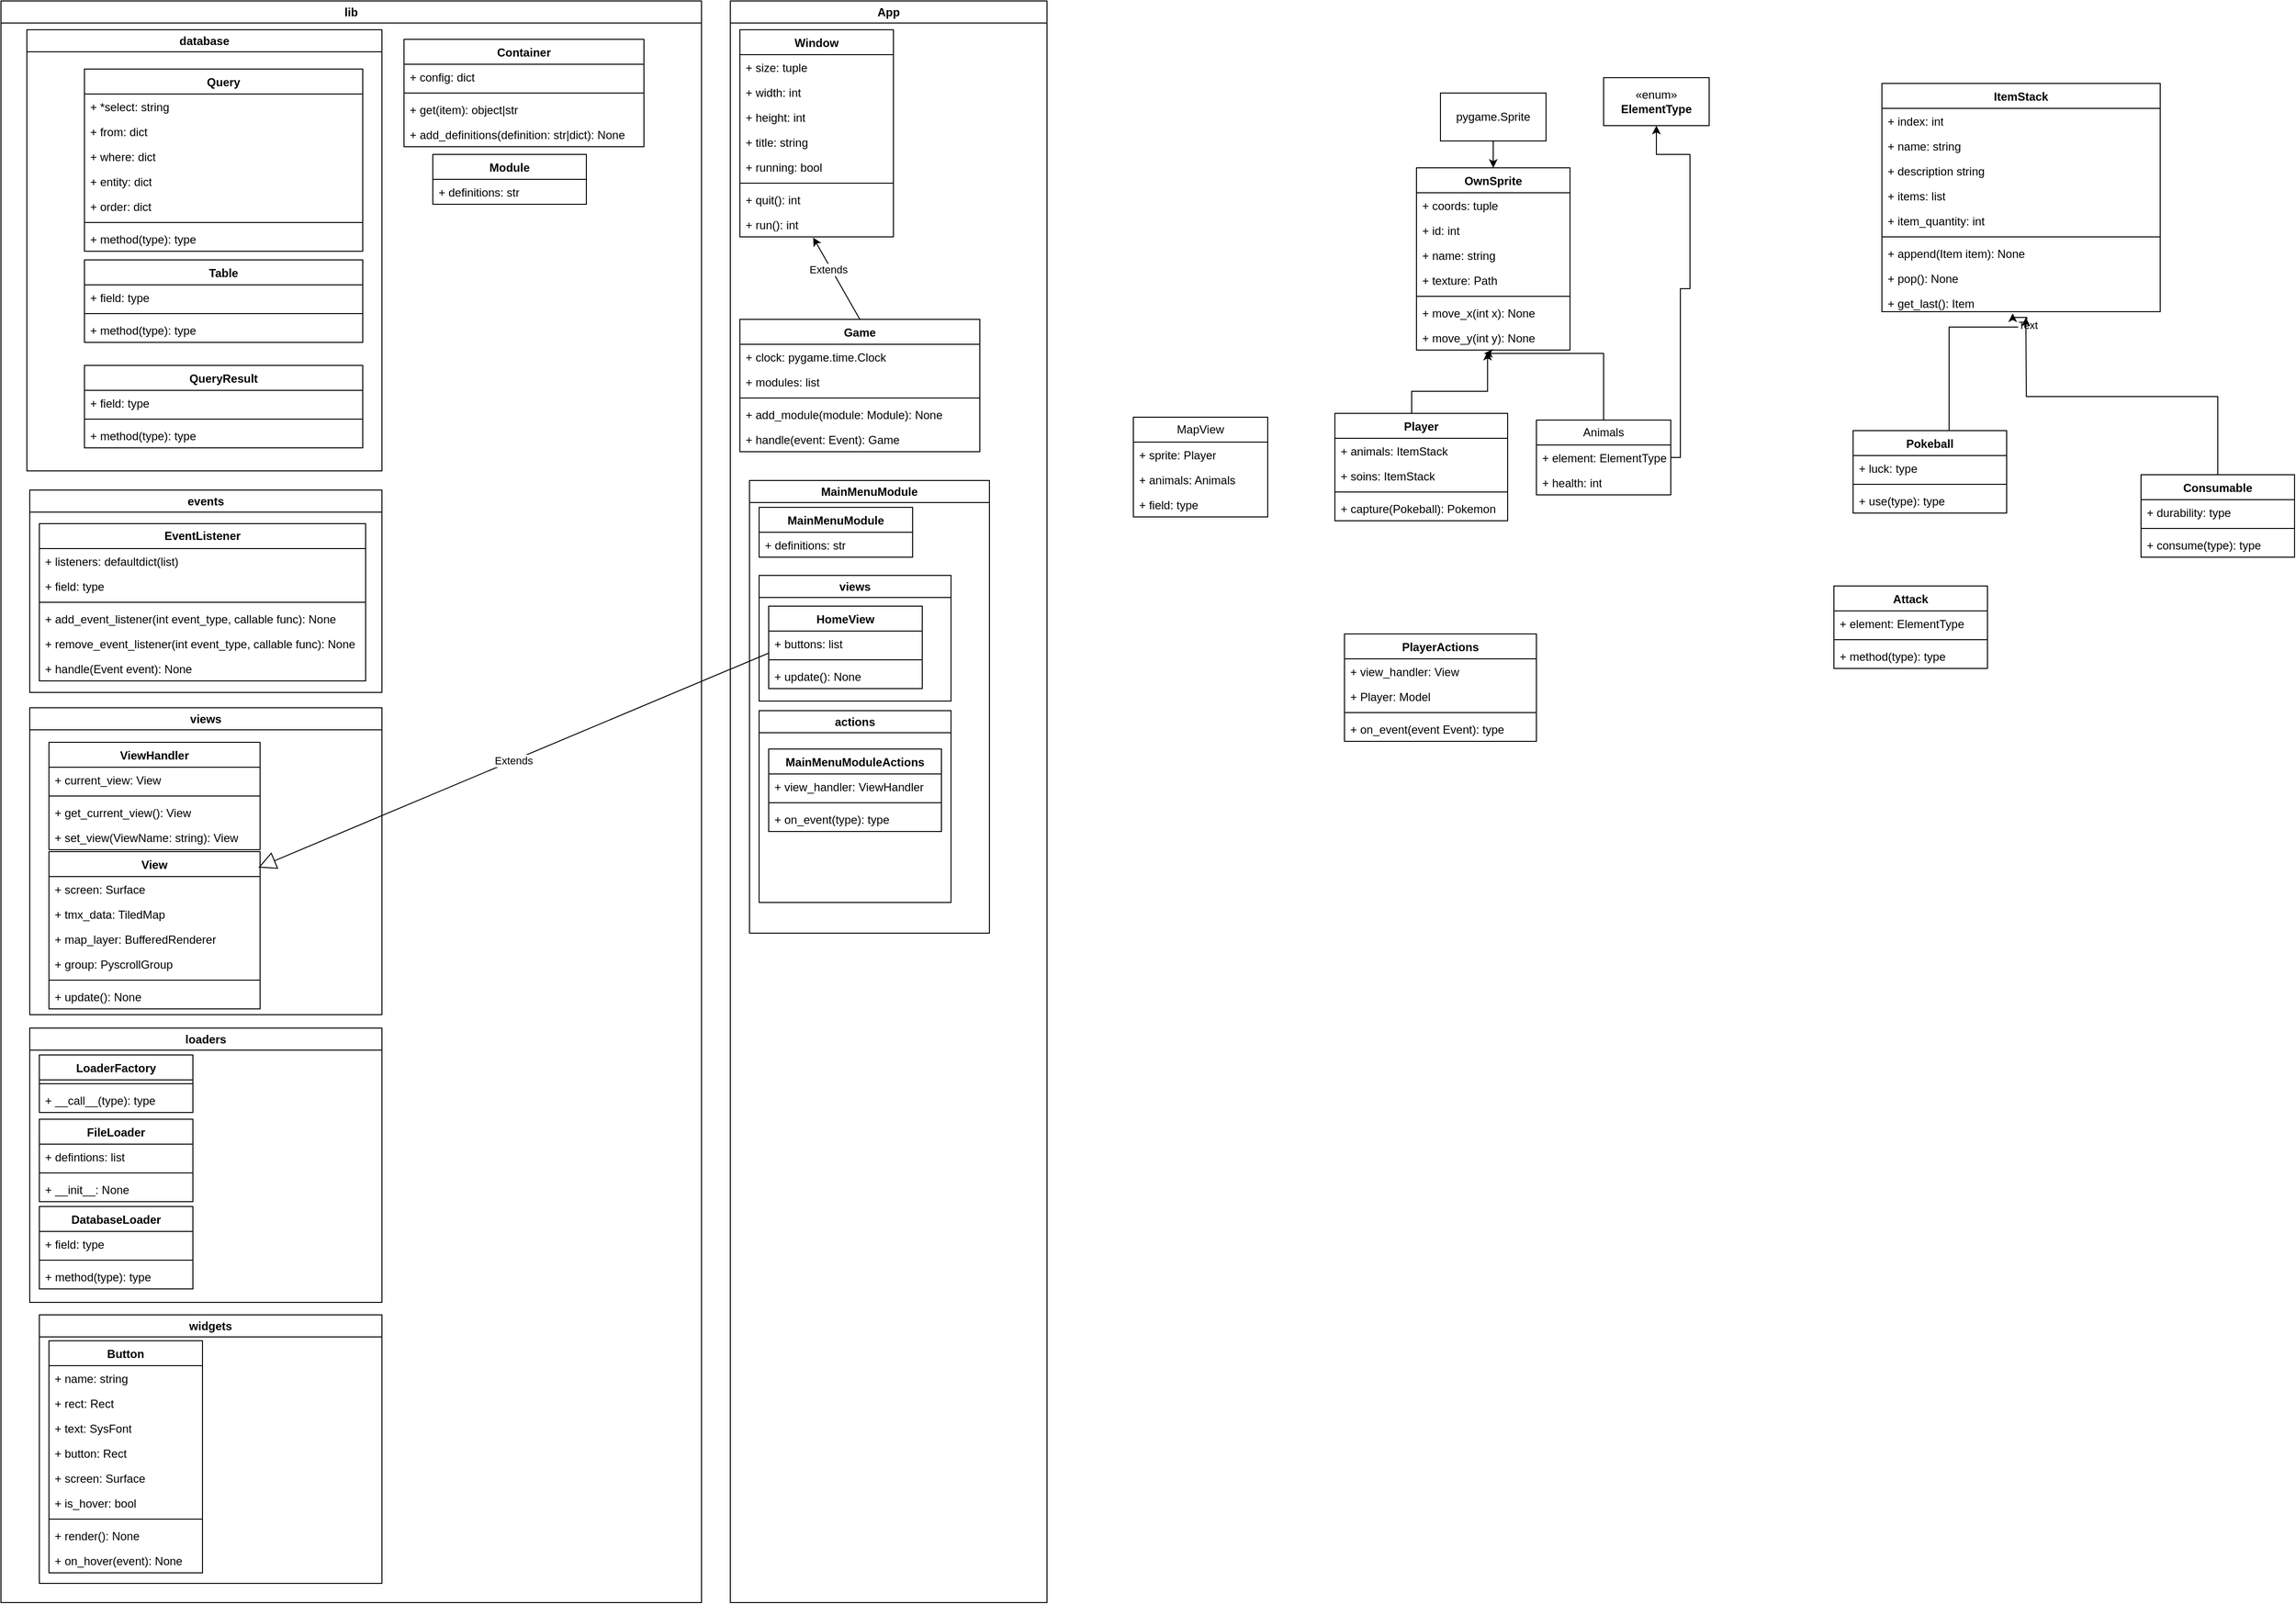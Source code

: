 <mxfile version="24.7.14">
  <diagram id="C5RBs43oDa-KdzZeNtuy" name="Page-1">
    <mxGraphModel dx="4452" dy="1716" grid="1" gridSize="10" guides="1" tooltips="1" connect="1" arrows="1" fold="1" page="1" pageScale="1" pageWidth="827" pageHeight="1169" math="0" shadow="0">
      <root>
        <mxCell id="WIyWlLk6GJQsqaUBKTNV-0" />
        <mxCell id="WIyWlLk6GJQsqaUBKTNV-1" parent="WIyWlLk6GJQsqaUBKTNV-0" />
        <mxCell id="GONBPTO6Ev1psJUMG5_J-37" style="edgeStyle=orthogonalEdgeStyle;rounded=0;orthogonalLoop=1;jettySize=auto;html=1;exitX=0.5;exitY=0;exitDx=0;exitDy=0;entryX=0.463;entryY=1.067;entryDx=0;entryDy=0;entryPerimeter=0;" parent="WIyWlLk6GJQsqaUBKTNV-1" source="RWtT4axtiHyK8IpYMIvo-4" target="GONBPTO6Ev1psJUMG5_J-42" edge="1">
          <mxGeometry relative="1" as="geometry">
            <mxPoint x="590" y="370" as="targetPoint" />
            <mxPoint x="500" y="470" as="sourcePoint" />
            <Array as="points">
              <mxPoint x="500" y="427" />
              <mxPoint x="579" y="427" />
            </Array>
          </mxGeometry>
        </mxCell>
        <mxCell id="Wf7hyPrL2apVzVaOcEOz-17" value="MapView" style="swimlane;fontStyle=0;childLayout=stackLayout;horizontal=1;startSize=26;fillColor=none;horizontalStack=0;resizeParent=1;resizeParentMax=0;resizeLast=0;collapsible=1;marginBottom=0;whiteSpace=wrap;html=1;" parent="WIyWlLk6GJQsqaUBKTNV-1" vertex="1">
          <mxGeometry x="210" y="454" width="140" height="104" as="geometry" />
        </mxCell>
        <mxCell id="Wf7hyPrL2apVzVaOcEOz-18" value="+ sprite: Player" style="text;strokeColor=none;fillColor=none;align=left;verticalAlign=top;spacingLeft=4;spacingRight=4;overflow=hidden;rotatable=0;points=[[0,0.5],[1,0.5]];portConstraint=eastwest;whiteSpace=wrap;html=1;" parent="Wf7hyPrL2apVzVaOcEOz-17" vertex="1">
          <mxGeometry y="26" width="140" height="26" as="geometry" />
        </mxCell>
        <mxCell id="Wf7hyPrL2apVzVaOcEOz-19" value="+ animals: Animals" style="text;strokeColor=none;fillColor=none;align=left;verticalAlign=top;spacingLeft=4;spacingRight=4;overflow=hidden;rotatable=0;points=[[0,0.5],[1,0.5]];portConstraint=eastwest;whiteSpace=wrap;html=1;" parent="Wf7hyPrL2apVzVaOcEOz-17" vertex="1">
          <mxGeometry y="52" width="140" height="26" as="geometry" />
        </mxCell>
        <mxCell id="Wf7hyPrL2apVzVaOcEOz-20" value="+ field: type" style="text;strokeColor=none;fillColor=none;align=left;verticalAlign=top;spacingLeft=4;spacingRight=4;overflow=hidden;rotatable=0;points=[[0,0.5],[1,0.5]];portConstraint=eastwest;whiteSpace=wrap;html=1;" parent="Wf7hyPrL2apVzVaOcEOz-17" vertex="1">
          <mxGeometry y="78" width="140" height="26" as="geometry" />
        </mxCell>
        <mxCell id="GONBPTO6Ev1psJUMG5_J-35" style="edgeStyle=orthogonalEdgeStyle;rounded=0;orthogonalLoop=1;jettySize=auto;html=1;exitX=0.5;exitY=1;exitDx=0;exitDy=0;entryX=0.5;entryY=0;entryDx=0;entryDy=0;" parent="WIyWlLk6GJQsqaUBKTNV-1" source="Wf7hyPrL2apVzVaOcEOz-21" target="GONBPTO6Ev1psJUMG5_J-38" edge="1">
          <mxGeometry relative="1" as="geometry">
            <mxPoint x="585" y="252" as="targetPoint" />
          </mxGeometry>
        </mxCell>
        <mxCell id="Wf7hyPrL2apVzVaOcEOz-21" value="pygame.Sprite" style="html=1;whiteSpace=wrap;" parent="WIyWlLk6GJQsqaUBKTNV-1" vertex="1">
          <mxGeometry x="530" y="116" width="110" height="50" as="geometry" />
        </mxCell>
        <mxCell id="Wf7hyPrL2apVzVaOcEOz-29" style="edgeStyle=orthogonalEdgeStyle;rounded=0;orthogonalLoop=1;jettySize=auto;html=1;exitX=1;exitY=0.5;exitDx=0;exitDy=0;entryX=0.5;entryY=1;entryDx=0;entryDy=0;" parent="WIyWlLk6GJQsqaUBKTNV-1" source="Wf7hyPrL2apVzVaOcEOz-27" target="Wf7hyPrL2apVzVaOcEOz-28" edge="1">
          <mxGeometry relative="1" as="geometry">
            <Array as="points">
              <mxPoint x="780" y="320" />
              <mxPoint x="790" y="320" />
              <mxPoint x="790" y="180" />
              <mxPoint x="755" y="180" />
            </Array>
          </mxGeometry>
        </mxCell>
        <mxCell id="GONBPTO6Ev1psJUMG5_J-36" style="edgeStyle=orthogonalEdgeStyle;rounded=0;orthogonalLoop=1;jettySize=auto;html=1;exitX=0.5;exitY=0;exitDx=0;exitDy=0;entryX=0.44;entryY=1.136;entryDx=0;entryDy=0;entryPerimeter=0;" parent="WIyWlLk6GJQsqaUBKTNV-1" source="Wf7hyPrL2apVzVaOcEOz-24" target="GONBPTO6Ev1psJUMG5_J-42" edge="1">
          <mxGeometry relative="1" as="geometry">
            <mxPoint x="580" y="380" as="targetPoint" />
          </mxGeometry>
        </mxCell>
        <mxCell id="Wf7hyPrL2apVzVaOcEOz-24" value="Animals" style="swimlane;fontStyle=0;childLayout=stackLayout;horizontal=1;startSize=26;fillColor=none;horizontalStack=0;resizeParent=1;resizeParentMax=0;resizeLast=0;collapsible=1;marginBottom=0;whiteSpace=wrap;html=1;" parent="WIyWlLk6GJQsqaUBKTNV-1" vertex="1">
          <mxGeometry x="630" y="457" width="140" height="78" as="geometry" />
        </mxCell>
        <mxCell id="Wf7hyPrL2apVzVaOcEOz-27" value="+ element: ElementType" style="text;strokeColor=none;fillColor=none;align=left;verticalAlign=top;spacingLeft=4;spacingRight=4;overflow=hidden;rotatable=0;points=[[0,0.5],[1,0.5]];portConstraint=eastwest;whiteSpace=wrap;html=1;" parent="Wf7hyPrL2apVzVaOcEOz-24" vertex="1">
          <mxGeometry y="26" width="140" height="26" as="geometry" />
        </mxCell>
        <mxCell id="Wf7hyPrL2apVzVaOcEOz-31" value="+ health: int" style="text;strokeColor=none;fillColor=none;align=left;verticalAlign=top;spacingLeft=4;spacingRight=4;overflow=hidden;rotatable=0;points=[[0,0.5],[1,0.5]];portConstraint=eastwest;whiteSpace=wrap;html=1;" parent="Wf7hyPrL2apVzVaOcEOz-24" vertex="1">
          <mxGeometry y="52" width="140" height="26" as="geometry" />
        </mxCell>
        <mxCell id="Wf7hyPrL2apVzVaOcEOz-28" value="«enum»&lt;br&gt;&lt;b&gt;ElementType&lt;/b&gt;" style="html=1;whiteSpace=wrap;" parent="WIyWlLk6GJQsqaUBKTNV-1" vertex="1">
          <mxGeometry x="700" y="100" width="110" height="50" as="geometry" />
        </mxCell>
        <mxCell id="GONBPTO6Ev1psJUMG5_J-17" value="ItemStack" style="swimlane;fontStyle=1;align=center;verticalAlign=top;childLayout=stackLayout;horizontal=1;startSize=26;horizontalStack=0;resizeParent=1;resizeParentMax=0;resizeLast=0;collapsible=1;marginBottom=0;whiteSpace=wrap;html=1;" parent="WIyWlLk6GJQsqaUBKTNV-1" vertex="1">
          <mxGeometry x="990" y="106" width="290" height="238" as="geometry" />
        </mxCell>
        <mxCell id="RWtT4axtiHyK8IpYMIvo-19" value="+ index: int" style="text;strokeColor=none;fillColor=none;align=left;verticalAlign=top;spacingLeft=4;spacingRight=4;overflow=hidden;rotatable=0;points=[[0,0.5],[1,0.5]];portConstraint=eastwest;whiteSpace=wrap;html=1;" parent="GONBPTO6Ev1psJUMG5_J-17" vertex="1">
          <mxGeometry y="26" width="290" height="26" as="geometry" />
        </mxCell>
        <mxCell id="RWtT4axtiHyK8IpYMIvo-20" value="+ name: string" style="text;strokeColor=none;fillColor=none;align=left;verticalAlign=top;spacingLeft=4;spacingRight=4;overflow=hidden;rotatable=0;points=[[0,0.5],[1,0.5]];portConstraint=eastwest;whiteSpace=wrap;html=1;" parent="GONBPTO6Ev1psJUMG5_J-17" vertex="1">
          <mxGeometry y="52" width="290" height="26" as="geometry" />
        </mxCell>
        <mxCell id="RWtT4axtiHyK8IpYMIvo-21" value="+ description string" style="text;strokeColor=none;fillColor=none;align=left;verticalAlign=top;spacingLeft=4;spacingRight=4;overflow=hidden;rotatable=0;points=[[0,0.5],[1,0.5]];portConstraint=eastwest;whiteSpace=wrap;html=1;" parent="GONBPTO6Ev1psJUMG5_J-17" vertex="1">
          <mxGeometry y="78" width="290" height="26" as="geometry" />
        </mxCell>
        <mxCell id="GONBPTO6Ev1psJUMG5_J-18" value="+ items: list" style="text;strokeColor=none;fillColor=none;align=left;verticalAlign=top;spacingLeft=4;spacingRight=4;overflow=hidden;rotatable=0;points=[[0,0.5],[1,0.5]];portConstraint=eastwest;whiteSpace=wrap;html=1;" parent="GONBPTO6Ev1psJUMG5_J-17" vertex="1">
          <mxGeometry y="104" width="290" height="26" as="geometry" />
        </mxCell>
        <mxCell id="lBrFjf5dVCEyisziQcCt-0" value="+ item_quantity: int" style="text;strokeColor=none;fillColor=none;align=left;verticalAlign=top;spacingLeft=4;spacingRight=4;overflow=hidden;rotatable=0;points=[[0,0.5],[1,0.5]];portConstraint=eastwest;whiteSpace=wrap;html=1;" parent="GONBPTO6Ev1psJUMG5_J-17" vertex="1">
          <mxGeometry y="130" width="290" height="26" as="geometry" />
        </mxCell>
        <mxCell id="GONBPTO6Ev1psJUMG5_J-19" value="" style="line;strokeWidth=1;fillColor=none;align=left;verticalAlign=middle;spacingTop=-1;spacingLeft=3;spacingRight=3;rotatable=0;labelPosition=right;points=[];portConstraint=eastwest;strokeColor=inherit;" parent="GONBPTO6Ev1psJUMG5_J-17" vertex="1">
          <mxGeometry y="156" width="290" height="8" as="geometry" />
        </mxCell>
        <mxCell id="GONBPTO6Ev1psJUMG5_J-26" value="+ append(Item item): None" style="text;strokeColor=none;fillColor=none;align=left;verticalAlign=top;spacingLeft=4;spacingRight=4;overflow=hidden;rotatable=0;points=[[0,0.5],[1,0.5]];portConstraint=eastwest;whiteSpace=wrap;html=1;" parent="GONBPTO6Ev1psJUMG5_J-17" vertex="1">
          <mxGeometry y="164" width="290" height="26" as="geometry" />
        </mxCell>
        <mxCell id="GONBPTO6Ev1psJUMG5_J-28" value="+ pop(&lt;span style=&quot;background-color: initial;&quot;&gt;): None&lt;/span&gt;" style="text;strokeColor=none;fillColor=none;align=left;verticalAlign=top;spacingLeft=4;spacingRight=4;overflow=hidden;rotatable=0;points=[[0,0.5],[1,0.5]];portConstraint=eastwest;whiteSpace=wrap;html=1;" parent="GONBPTO6Ev1psJUMG5_J-17" vertex="1">
          <mxGeometry y="190" width="290" height="26" as="geometry" />
        </mxCell>
        <mxCell id="GONBPTO6Ev1psJUMG5_J-29" value="+ get_last(&lt;span style=&quot;background-color: initial;&quot;&gt;): Item&lt;/span&gt;" style="text;strokeColor=none;fillColor=none;align=left;verticalAlign=top;spacingLeft=4;spacingRight=4;overflow=hidden;rotatable=0;points=[[0,0.5],[1,0.5]];portConstraint=eastwest;whiteSpace=wrap;html=1;" parent="GONBPTO6Ev1psJUMG5_J-17" vertex="1">
          <mxGeometry y="216" width="290" height="22" as="geometry" />
        </mxCell>
        <mxCell id="GONBPTO6Ev1psJUMG5_J-38" value="OwnSprite" style="swimlane;fontStyle=1;align=center;verticalAlign=top;childLayout=stackLayout;horizontal=1;startSize=26;horizontalStack=0;resizeParent=1;resizeParentMax=0;resizeLast=0;collapsible=1;marginBottom=0;whiteSpace=wrap;html=1;" parent="WIyWlLk6GJQsqaUBKTNV-1" vertex="1">
          <mxGeometry x="505" y="194" width="160" height="190" as="geometry" />
        </mxCell>
        <mxCell id="GONBPTO6Ev1psJUMG5_J-39" value="+ coords: tuple" style="text;strokeColor=none;fillColor=none;align=left;verticalAlign=top;spacingLeft=4;spacingRight=4;overflow=hidden;rotatable=0;points=[[0,0.5],[1,0.5]];portConstraint=eastwest;whiteSpace=wrap;html=1;" parent="GONBPTO6Ev1psJUMG5_J-38" vertex="1">
          <mxGeometry y="26" width="160" height="26" as="geometry" />
        </mxCell>
        <mxCell id="Wf7hyPrL2apVzVaOcEOz-1" value="+ id: int" style="text;strokeColor=none;fillColor=none;align=left;verticalAlign=top;spacingLeft=4;spacingRight=4;overflow=hidden;rotatable=0;points=[[0,0.5],[1,0.5]];portConstraint=eastwest;whiteSpace=wrap;html=1;" parent="GONBPTO6Ev1psJUMG5_J-38" vertex="1">
          <mxGeometry y="52" width="160" height="26" as="geometry" />
        </mxCell>
        <mxCell id="Wf7hyPrL2apVzVaOcEOz-2" value="+ name: string" style="text;strokeColor=none;fillColor=none;align=left;verticalAlign=top;spacingLeft=4;spacingRight=4;overflow=hidden;rotatable=0;points=[[0,0.5],[1,0.5]];portConstraint=eastwest;whiteSpace=wrap;html=1;" parent="GONBPTO6Ev1psJUMG5_J-38" vertex="1">
          <mxGeometry y="78" width="160" height="26" as="geometry" />
        </mxCell>
        <mxCell id="GONBPTO6Ev1psJUMG5_J-43" value="+ texture: Path" style="text;strokeColor=none;fillColor=none;align=left;verticalAlign=top;spacingLeft=4;spacingRight=4;overflow=hidden;rotatable=0;points=[[0,0.5],[1,0.5]];portConstraint=eastwest;whiteSpace=wrap;html=1;" parent="GONBPTO6Ev1psJUMG5_J-38" vertex="1">
          <mxGeometry y="104" width="160" height="26" as="geometry" />
        </mxCell>
        <mxCell id="GONBPTO6Ev1psJUMG5_J-40" value="" style="line;strokeWidth=1;fillColor=none;align=left;verticalAlign=middle;spacingTop=-1;spacingLeft=3;spacingRight=3;rotatable=0;labelPosition=right;points=[];portConstraint=eastwest;strokeColor=inherit;" parent="GONBPTO6Ev1psJUMG5_J-38" vertex="1">
          <mxGeometry y="130" width="160" height="8" as="geometry" />
        </mxCell>
        <mxCell id="GONBPTO6Ev1psJUMG5_J-41" value="+ move_x(int x): None" style="text;strokeColor=none;fillColor=none;align=left;verticalAlign=top;spacingLeft=4;spacingRight=4;overflow=hidden;rotatable=0;points=[[0,0.5],[1,0.5]];portConstraint=eastwest;whiteSpace=wrap;html=1;" parent="GONBPTO6Ev1psJUMG5_J-38" vertex="1">
          <mxGeometry y="138" width="160" height="26" as="geometry" />
        </mxCell>
        <mxCell id="GONBPTO6Ev1psJUMG5_J-42" value="+ move_y(int y): None" style="text;strokeColor=none;fillColor=none;align=left;verticalAlign=top;spacingLeft=4;spacingRight=4;overflow=hidden;rotatable=0;points=[[0,0.5],[1,0.5]];portConstraint=eastwest;whiteSpace=wrap;html=1;" parent="GONBPTO6Ev1psJUMG5_J-38" vertex="1">
          <mxGeometry y="164" width="160" height="26" as="geometry" />
        </mxCell>
        <mxCell id="lBrFjf5dVCEyisziQcCt-6" value="PlayerActions" style="swimlane;fontStyle=1;align=center;verticalAlign=top;childLayout=stackLayout;horizontal=1;startSize=26;horizontalStack=0;resizeParent=1;resizeParentMax=0;resizeLast=0;collapsible=1;marginBottom=0;whiteSpace=wrap;html=1;" parent="WIyWlLk6GJQsqaUBKTNV-1" vertex="1">
          <mxGeometry x="430" y="680" width="200" height="112" as="geometry" />
        </mxCell>
        <mxCell id="lBrFjf5dVCEyisziQcCt-7" value="+ view_handler: View" style="text;strokeColor=none;fillColor=none;align=left;verticalAlign=top;spacingLeft=4;spacingRight=4;overflow=hidden;rotatable=0;points=[[0,0.5],[1,0.5]];portConstraint=eastwest;whiteSpace=wrap;html=1;" parent="lBrFjf5dVCEyisziQcCt-6" vertex="1">
          <mxGeometry y="26" width="200" height="26" as="geometry" />
        </mxCell>
        <mxCell id="lBrFjf5dVCEyisziQcCt-10" value="+ Player: Model" style="text;strokeColor=none;fillColor=none;align=left;verticalAlign=top;spacingLeft=4;spacingRight=4;overflow=hidden;rotatable=0;points=[[0,0.5],[1,0.5]];portConstraint=eastwest;whiteSpace=wrap;html=1;" parent="lBrFjf5dVCEyisziQcCt-6" vertex="1">
          <mxGeometry y="52" width="200" height="26" as="geometry" />
        </mxCell>
        <mxCell id="lBrFjf5dVCEyisziQcCt-8" value="" style="line;strokeWidth=1;fillColor=none;align=left;verticalAlign=middle;spacingTop=-1;spacingLeft=3;spacingRight=3;rotatable=0;labelPosition=right;points=[];portConstraint=eastwest;strokeColor=inherit;" parent="lBrFjf5dVCEyisziQcCt-6" vertex="1">
          <mxGeometry y="78" width="200" height="8" as="geometry" />
        </mxCell>
        <mxCell id="lBrFjf5dVCEyisziQcCt-9" value="+ on_event(event Event): type" style="text;strokeColor=none;fillColor=none;align=left;verticalAlign=top;spacingLeft=4;spacingRight=4;overflow=hidden;rotatable=0;points=[[0,0.5],[1,0.5]];portConstraint=eastwest;whiteSpace=wrap;html=1;" parent="lBrFjf5dVCEyisziQcCt-6" vertex="1">
          <mxGeometry y="86" width="200" height="26" as="geometry" />
        </mxCell>
        <mxCell id="RWtT4axtiHyK8IpYMIvo-0" value="Attack" style="swimlane;fontStyle=1;align=center;verticalAlign=top;childLayout=stackLayout;horizontal=1;startSize=26;horizontalStack=0;resizeParent=1;resizeParentMax=0;resizeLast=0;collapsible=1;marginBottom=0;whiteSpace=wrap;html=1;" parent="WIyWlLk6GJQsqaUBKTNV-1" vertex="1">
          <mxGeometry x="940" y="630" width="160" height="86" as="geometry" />
        </mxCell>
        <mxCell id="RWtT4axtiHyK8IpYMIvo-1" value="+ element: ElementType" style="text;strokeColor=none;fillColor=none;align=left;verticalAlign=top;spacingLeft=4;spacingRight=4;overflow=hidden;rotatable=0;points=[[0,0.5],[1,0.5]];portConstraint=eastwest;whiteSpace=wrap;html=1;" parent="RWtT4axtiHyK8IpYMIvo-0" vertex="1">
          <mxGeometry y="26" width="160" height="26" as="geometry" />
        </mxCell>
        <mxCell id="RWtT4axtiHyK8IpYMIvo-2" value="" style="line;strokeWidth=1;fillColor=none;align=left;verticalAlign=middle;spacingTop=-1;spacingLeft=3;spacingRight=3;rotatable=0;labelPosition=right;points=[];portConstraint=eastwest;strokeColor=inherit;" parent="RWtT4axtiHyK8IpYMIvo-0" vertex="1">
          <mxGeometry y="52" width="160" height="8" as="geometry" />
        </mxCell>
        <mxCell id="RWtT4axtiHyK8IpYMIvo-3" value="+ method(type): type" style="text;strokeColor=none;fillColor=none;align=left;verticalAlign=top;spacingLeft=4;spacingRight=4;overflow=hidden;rotatable=0;points=[[0,0.5],[1,0.5]];portConstraint=eastwest;whiteSpace=wrap;html=1;" parent="RWtT4axtiHyK8IpYMIvo-0" vertex="1">
          <mxGeometry y="60" width="160" height="26" as="geometry" />
        </mxCell>
        <mxCell id="RWtT4axtiHyK8IpYMIvo-4" value="Player" style="swimlane;fontStyle=1;align=center;verticalAlign=top;childLayout=stackLayout;horizontal=1;startSize=26;horizontalStack=0;resizeParent=1;resizeParentMax=0;resizeLast=0;collapsible=1;marginBottom=0;whiteSpace=wrap;html=1;" parent="WIyWlLk6GJQsqaUBKTNV-1" vertex="1">
          <mxGeometry x="420" y="450" width="180" height="112" as="geometry" />
        </mxCell>
        <mxCell id="7EX6cLu7hv6aV3BIEcD_-2" value="+ animals: ItemStack" style="text;strokeColor=none;fillColor=none;align=left;verticalAlign=top;spacingLeft=4;spacingRight=4;overflow=hidden;rotatable=0;points=[[0,0.5],[1,0.5]];portConstraint=eastwest;whiteSpace=wrap;html=1;" parent="RWtT4axtiHyK8IpYMIvo-4" vertex="1">
          <mxGeometry y="26" width="180" height="26" as="geometry" />
        </mxCell>
        <mxCell id="7EX6cLu7hv6aV3BIEcD_-3" value="+ soins: ItemStack" style="text;strokeColor=none;fillColor=none;align=left;verticalAlign=top;spacingLeft=4;spacingRight=4;overflow=hidden;rotatable=0;points=[[0,0.5],[1,0.5]];portConstraint=eastwest;whiteSpace=wrap;html=1;" parent="RWtT4axtiHyK8IpYMIvo-4" vertex="1">
          <mxGeometry y="52" width="180" height="26" as="geometry" />
        </mxCell>
        <mxCell id="RWtT4axtiHyK8IpYMIvo-6" value="" style="line;strokeWidth=1;fillColor=none;align=left;verticalAlign=middle;spacingTop=-1;spacingLeft=3;spacingRight=3;rotatable=0;labelPosition=right;points=[];portConstraint=eastwest;strokeColor=inherit;" parent="RWtT4axtiHyK8IpYMIvo-4" vertex="1">
          <mxGeometry y="78" width="180" height="8" as="geometry" />
        </mxCell>
        <mxCell id="RWtT4axtiHyK8IpYMIvo-7" value="+ capture(Pokeball): Pokemon" style="text;strokeColor=none;fillColor=none;align=left;verticalAlign=top;spacingLeft=4;spacingRight=4;overflow=hidden;rotatable=0;points=[[0,0.5],[1,0.5]];portConstraint=eastwest;whiteSpace=wrap;html=1;" parent="RWtT4axtiHyK8IpYMIvo-4" vertex="1">
          <mxGeometry y="86" width="180" height="26" as="geometry" />
        </mxCell>
        <mxCell id="RWtT4axtiHyK8IpYMIvo-17" style="edgeStyle=orthogonalEdgeStyle;rounded=0;orthogonalLoop=1;jettySize=auto;html=1;entryX=0.47;entryY=1.079;entryDx=0;entryDy=0;entryPerimeter=0;" parent="WIyWlLk6GJQsqaUBKTNV-1" source="RWtT4axtiHyK8IpYMIvo-9" target="GONBPTO6Ev1psJUMG5_J-29" edge="1">
          <mxGeometry relative="1" as="geometry">
            <mxPoint x="1140" y="280" as="targetPoint" />
            <Array as="points">
              <mxPoint x="1060" y="360" />
              <mxPoint x="1141" y="360" />
              <mxPoint x="1141" y="350" />
              <mxPoint x="1126" y="350" />
            </Array>
          </mxGeometry>
        </mxCell>
        <mxCell id="RWtT4axtiHyK8IpYMIvo-22" value="Text" style="edgeLabel;html=1;align=center;verticalAlign=middle;resizable=0;points=[];" parent="RWtT4axtiHyK8IpYMIvo-17" vertex="1" connectable="0">
          <mxGeometry x="0.759" y="-1" relative="1" as="geometry">
            <mxPoint as="offset" />
          </mxGeometry>
        </mxCell>
        <mxCell id="RWtT4axtiHyK8IpYMIvo-9" value="Pokeball" style="swimlane;fontStyle=1;align=center;verticalAlign=top;childLayout=stackLayout;horizontal=1;startSize=26;horizontalStack=0;resizeParent=1;resizeParentMax=0;resizeLast=0;collapsible=1;marginBottom=0;whiteSpace=wrap;html=1;" parent="WIyWlLk6GJQsqaUBKTNV-1" vertex="1">
          <mxGeometry x="960" y="468" width="160" height="86" as="geometry" />
        </mxCell>
        <mxCell id="RWtT4axtiHyK8IpYMIvo-10" value="+ luck: type" style="text;strokeColor=none;fillColor=none;align=left;verticalAlign=top;spacingLeft=4;spacingRight=4;overflow=hidden;rotatable=0;points=[[0,0.5],[1,0.5]];portConstraint=eastwest;whiteSpace=wrap;html=1;" parent="RWtT4axtiHyK8IpYMIvo-9" vertex="1">
          <mxGeometry y="26" width="160" height="26" as="geometry" />
        </mxCell>
        <mxCell id="RWtT4axtiHyK8IpYMIvo-11" value="" style="line;strokeWidth=1;fillColor=none;align=left;verticalAlign=middle;spacingTop=-1;spacingLeft=3;spacingRight=3;rotatable=0;labelPosition=right;points=[];portConstraint=eastwest;strokeColor=inherit;" parent="RWtT4axtiHyK8IpYMIvo-9" vertex="1">
          <mxGeometry y="52" width="160" height="8" as="geometry" />
        </mxCell>
        <mxCell id="RWtT4axtiHyK8IpYMIvo-12" value="+ use(type): type" style="text;strokeColor=none;fillColor=none;align=left;verticalAlign=top;spacingLeft=4;spacingRight=4;overflow=hidden;rotatable=0;points=[[0,0.5],[1,0.5]];portConstraint=eastwest;whiteSpace=wrap;html=1;" parent="RWtT4axtiHyK8IpYMIvo-9" vertex="1">
          <mxGeometry y="60" width="160" height="26" as="geometry" />
        </mxCell>
        <mxCell id="RWtT4axtiHyK8IpYMIvo-18" style="edgeStyle=orthogonalEdgeStyle;rounded=0;orthogonalLoop=1;jettySize=auto;html=1;exitX=0.5;exitY=0;exitDx=0;exitDy=0;" parent="WIyWlLk6GJQsqaUBKTNV-1" source="RWtT4axtiHyK8IpYMIvo-13" edge="1">
          <mxGeometry relative="1" as="geometry">
            <mxPoint x="1140" y="350" as="targetPoint" />
          </mxGeometry>
        </mxCell>
        <mxCell id="RWtT4axtiHyK8IpYMIvo-13" value="Consumable" style="swimlane;fontStyle=1;align=center;verticalAlign=top;childLayout=stackLayout;horizontal=1;startSize=26;horizontalStack=0;resizeParent=1;resizeParentMax=0;resizeLast=0;collapsible=1;marginBottom=0;whiteSpace=wrap;html=1;" parent="WIyWlLk6GJQsqaUBKTNV-1" vertex="1">
          <mxGeometry x="1260" y="514" width="160" height="86" as="geometry" />
        </mxCell>
        <mxCell id="RWtT4axtiHyK8IpYMIvo-14" value="+ durability: type" style="text;strokeColor=none;fillColor=none;align=left;verticalAlign=top;spacingLeft=4;spacingRight=4;overflow=hidden;rotatable=0;points=[[0,0.5],[1,0.5]];portConstraint=eastwest;whiteSpace=wrap;html=1;" parent="RWtT4axtiHyK8IpYMIvo-13" vertex="1">
          <mxGeometry y="26" width="160" height="26" as="geometry" />
        </mxCell>
        <mxCell id="RWtT4axtiHyK8IpYMIvo-15" value="" style="line;strokeWidth=1;fillColor=none;align=left;verticalAlign=middle;spacingTop=-1;spacingLeft=3;spacingRight=3;rotatable=0;labelPosition=right;points=[];portConstraint=eastwest;strokeColor=inherit;" parent="RWtT4axtiHyK8IpYMIvo-13" vertex="1">
          <mxGeometry y="52" width="160" height="8" as="geometry" />
        </mxCell>
        <mxCell id="RWtT4axtiHyK8IpYMIvo-16" value="+ consume(type): type" style="text;strokeColor=none;fillColor=none;align=left;verticalAlign=top;spacingLeft=4;spacingRight=4;overflow=hidden;rotatable=0;points=[[0,0.5],[1,0.5]];portConstraint=eastwest;whiteSpace=wrap;html=1;" parent="RWtT4axtiHyK8IpYMIvo-13" vertex="1">
          <mxGeometry y="60" width="160" height="26" as="geometry" />
        </mxCell>
        <mxCell id="3LQsZWpQikCyrOhWjoOb-4" value="lib" style="swimlane;whiteSpace=wrap;html=1;startSize=23;" vertex="1" parent="WIyWlLk6GJQsqaUBKTNV-1">
          <mxGeometry x="-970" y="20" width="730" height="1670" as="geometry">
            <mxRectangle x="-970" y="20" width="50" height="30" as="alternateBounds" />
          </mxGeometry>
        </mxCell>
        <mxCell id="3LQsZWpQikCyrOhWjoOb-6" value="events" style="swimlane;whiteSpace=wrap;html=1;" vertex="1" parent="3LQsZWpQikCyrOhWjoOb-4">
          <mxGeometry x="30" y="510" width="367" height="211" as="geometry">
            <mxRectangle x="20" y="410" width="80" height="30" as="alternateBounds" />
          </mxGeometry>
        </mxCell>
        <mxCell id="Wf7hyPrL2apVzVaOcEOz-37" value="&lt;b&gt;EventListener&lt;/b&gt;" style="swimlane;fontStyle=0;childLayout=stackLayout;horizontal=1;startSize=26;fillColor=none;horizontalStack=0;resizeParent=1;resizeParentMax=0;resizeLast=0;collapsible=1;marginBottom=0;whiteSpace=wrap;html=1;" parent="3LQsZWpQikCyrOhWjoOb-6" vertex="1">
          <mxGeometry x="10" y="35" width="340" height="164" as="geometry" />
        </mxCell>
        <mxCell id="Wf7hyPrL2apVzVaOcEOz-38" value="+ listeners: defaultdict(list)" style="text;strokeColor=none;fillColor=none;align=left;verticalAlign=top;spacingLeft=4;spacingRight=4;overflow=hidden;rotatable=0;points=[[0,0.5],[1,0.5]];portConstraint=eastwest;whiteSpace=wrap;html=1;" parent="Wf7hyPrL2apVzVaOcEOz-37" vertex="1">
          <mxGeometry y="26" width="340" height="26" as="geometry" />
        </mxCell>
        <mxCell id="Wf7hyPrL2apVzVaOcEOz-40" value="+ field: type" style="text;strokeColor=none;fillColor=none;align=left;verticalAlign=top;spacingLeft=4;spacingRight=4;overflow=hidden;rotatable=0;points=[[0,0.5],[1,0.5]];portConstraint=eastwest;whiteSpace=wrap;html=1;" parent="Wf7hyPrL2apVzVaOcEOz-37" vertex="1">
          <mxGeometry y="52" width="340" height="26" as="geometry" />
        </mxCell>
        <mxCell id="3LQsZWpQikCyrOhWjoOb-1" value="" style="line;strokeWidth=1;fillColor=none;align=left;verticalAlign=middle;spacingTop=-1;spacingLeft=3;spacingRight=3;rotatable=0;labelPosition=right;points=[];portConstraint=eastwest;strokeColor=inherit;" vertex="1" parent="Wf7hyPrL2apVzVaOcEOz-37">
          <mxGeometry y="78" width="340" height="8" as="geometry" />
        </mxCell>
        <mxCell id="3LQsZWpQikCyrOhWjoOb-0" value="+ add_event_listener(int event_type, callable func): None" style="text;strokeColor=none;fillColor=none;align=left;verticalAlign=top;spacingLeft=4;spacingRight=4;overflow=hidden;rotatable=0;points=[[0,0.5],[1,0.5]];portConstraint=eastwest;whiteSpace=wrap;html=1;" vertex="1" parent="Wf7hyPrL2apVzVaOcEOz-37">
          <mxGeometry y="86" width="340" height="26" as="geometry" />
        </mxCell>
        <mxCell id="3LQsZWpQikCyrOhWjoOb-2" value="+ remove_event_listener(int event_type, callable func): None" style="text;strokeColor=none;fillColor=none;align=left;verticalAlign=top;spacingLeft=4;spacingRight=4;overflow=hidden;rotatable=0;points=[[0,0.5],[1,0.5]];portConstraint=eastwest;whiteSpace=wrap;html=1;" vertex="1" parent="Wf7hyPrL2apVzVaOcEOz-37">
          <mxGeometry y="112" width="340" height="26" as="geometry" />
        </mxCell>
        <mxCell id="3LQsZWpQikCyrOhWjoOb-3" value="+ handle(Event event): None" style="text;strokeColor=none;fillColor=none;align=left;verticalAlign=top;spacingLeft=4;spacingRight=4;overflow=hidden;rotatable=0;points=[[0,0.5],[1,0.5]];portConstraint=eastwest;whiteSpace=wrap;html=1;" vertex="1" parent="Wf7hyPrL2apVzVaOcEOz-37">
          <mxGeometry y="138" width="340" height="26" as="geometry" />
        </mxCell>
        <mxCell id="3LQsZWpQikCyrOhWjoOb-7" value="views" style="swimlane;whiteSpace=wrap;html=1;" vertex="1" parent="3LQsZWpQikCyrOhWjoOb-4">
          <mxGeometry x="30" y="737" width="367" height="320" as="geometry">
            <mxRectangle x="20" y="637" width="70" height="30" as="alternateBounds" />
          </mxGeometry>
        </mxCell>
        <mxCell id="Wf7hyPrL2apVzVaOcEOz-41" value="ViewHandler" style="swimlane;fontStyle=1;align=center;verticalAlign=top;childLayout=stackLayout;horizontal=1;startSize=26;horizontalStack=0;resizeParent=1;resizeParentMax=0;resizeLast=0;collapsible=1;marginBottom=0;whiteSpace=wrap;html=1;" parent="3LQsZWpQikCyrOhWjoOb-7" vertex="1">
          <mxGeometry x="20" y="36" width="220" height="112" as="geometry" />
        </mxCell>
        <mxCell id="Wf7hyPrL2apVzVaOcEOz-42" value="+ current_view: View" style="text;strokeColor=none;fillColor=none;align=left;verticalAlign=top;spacingLeft=4;spacingRight=4;overflow=hidden;rotatable=0;points=[[0,0.5],[1,0.5]];portConstraint=eastwest;whiteSpace=wrap;html=1;" parent="Wf7hyPrL2apVzVaOcEOz-41" vertex="1">
          <mxGeometry y="26" width="220" height="26" as="geometry" />
        </mxCell>
        <mxCell id="Wf7hyPrL2apVzVaOcEOz-43" value="" style="line;strokeWidth=1;fillColor=none;align=left;verticalAlign=middle;spacingTop=-1;spacingLeft=3;spacingRight=3;rotatable=0;labelPosition=right;points=[];portConstraint=eastwest;strokeColor=inherit;" parent="Wf7hyPrL2apVzVaOcEOz-41" vertex="1">
          <mxGeometry y="52" width="220" height="8" as="geometry" />
        </mxCell>
        <mxCell id="Wf7hyPrL2apVzVaOcEOz-44" value="+ get_current_view(): View" style="text;strokeColor=none;fillColor=none;align=left;verticalAlign=top;spacingLeft=4;spacingRight=4;overflow=hidden;rotatable=0;points=[[0,0.5],[1,0.5]];portConstraint=eastwest;whiteSpace=wrap;html=1;" parent="Wf7hyPrL2apVzVaOcEOz-41" vertex="1">
          <mxGeometry y="60" width="220" height="26" as="geometry" />
        </mxCell>
        <mxCell id="Dr3qlY0_7VDkOaDlQDGk-1" value="+ set_view(ViewName: string): View" style="text;strokeColor=none;fillColor=none;align=left;verticalAlign=top;spacingLeft=4;spacingRight=4;overflow=hidden;rotatable=0;points=[[0,0.5],[1,0.5]];portConstraint=eastwest;whiteSpace=wrap;html=1;" parent="Wf7hyPrL2apVzVaOcEOz-41" vertex="1">
          <mxGeometry y="86" width="220" height="26" as="geometry" />
        </mxCell>
        <mxCell id="3LQsZWpQikCyrOhWjoOb-8" value="View" style="swimlane;fontStyle=1;align=center;verticalAlign=top;childLayout=stackLayout;horizontal=1;startSize=26;horizontalStack=0;resizeParent=1;resizeParentMax=0;resizeLast=0;collapsible=1;marginBottom=0;whiteSpace=wrap;html=1;" vertex="1" parent="3LQsZWpQikCyrOhWjoOb-7">
          <mxGeometry x="20" y="150" width="220" height="164" as="geometry" />
        </mxCell>
        <mxCell id="3LQsZWpQikCyrOhWjoOb-9" value="+ screen: Surface" style="text;strokeColor=none;fillColor=none;align=left;verticalAlign=top;spacingLeft=4;spacingRight=4;overflow=hidden;rotatable=0;points=[[0,0.5],[1,0.5]];portConstraint=eastwest;whiteSpace=wrap;html=1;" vertex="1" parent="3LQsZWpQikCyrOhWjoOb-8">
          <mxGeometry y="26" width="220" height="26" as="geometry" />
        </mxCell>
        <mxCell id="3LQsZWpQikCyrOhWjoOb-10" value="+ tmx_data: TiledMap" style="text;strokeColor=none;fillColor=none;align=left;verticalAlign=top;spacingLeft=4;spacingRight=4;overflow=hidden;rotatable=0;points=[[0,0.5],[1,0.5]];portConstraint=eastwest;whiteSpace=wrap;html=1;" vertex="1" parent="3LQsZWpQikCyrOhWjoOb-8">
          <mxGeometry y="52" width="220" height="26" as="geometry" />
        </mxCell>
        <mxCell id="3LQsZWpQikCyrOhWjoOb-13" value="+ map_layer: BufferedRenderer" style="text;strokeColor=none;fillColor=none;align=left;verticalAlign=top;spacingLeft=4;spacingRight=4;overflow=hidden;rotatable=0;points=[[0,0.5],[1,0.5]];portConstraint=eastwest;whiteSpace=wrap;html=1;" vertex="1" parent="3LQsZWpQikCyrOhWjoOb-8">
          <mxGeometry y="78" width="220" height="26" as="geometry" />
        </mxCell>
        <mxCell id="3LQsZWpQikCyrOhWjoOb-14" value="+ group: PyscrollGroup" style="text;strokeColor=none;fillColor=none;align=left;verticalAlign=top;spacingLeft=4;spacingRight=4;overflow=hidden;rotatable=0;points=[[0,0.5],[1,0.5]];portConstraint=eastwest;whiteSpace=wrap;html=1;" vertex="1" parent="3LQsZWpQikCyrOhWjoOb-8">
          <mxGeometry y="104" width="220" height="26" as="geometry" />
        </mxCell>
        <mxCell id="3LQsZWpQikCyrOhWjoOb-11" value="" style="line;strokeWidth=1;fillColor=none;align=left;verticalAlign=middle;spacingTop=-1;spacingLeft=3;spacingRight=3;rotatable=0;labelPosition=right;points=[];portConstraint=eastwest;strokeColor=inherit;" vertex="1" parent="3LQsZWpQikCyrOhWjoOb-8">
          <mxGeometry y="130" width="220" height="8" as="geometry" />
        </mxCell>
        <mxCell id="3LQsZWpQikCyrOhWjoOb-12" value="+ update(): None" style="text;strokeColor=none;fillColor=none;align=left;verticalAlign=top;spacingLeft=4;spacingRight=4;overflow=hidden;rotatable=0;points=[[0,0.5],[1,0.5]];portConstraint=eastwest;whiteSpace=wrap;html=1;" vertex="1" parent="3LQsZWpQikCyrOhWjoOb-8">
          <mxGeometry y="138" width="220" height="26" as="geometry" />
        </mxCell>
        <mxCell id="3LQsZWpQikCyrOhWjoOb-16" value="loaders" style="swimlane;whiteSpace=wrap;html=1;" vertex="1" parent="3LQsZWpQikCyrOhWjoOb-4">
          <mxGeometry x="30" y="1071" width="367" height="286" as="geometry">
            <mxRectangle x="20" y="971" width="80" height="30" as="alternateBounds" />
          </mxGeometry>
        </mxCell>
        <mxCell id="3LQsZWpQikCyrOhWjoOb-25" value="LoaderFactory" style="swimlane;fontStyle=1;align=center;verticalAlign=top;childLayout=stackLayout;horizontal=1;startSize=26;horizontalStack=0;resizeParent=1;resizeParentMax=0;resizeLast=0;collapsible=1;marginBottom=0;whiteSpace=wrap;html=1;" vertex="1" parent="3LQsZWpQikCyrOhWjoOb-16">
          <mxGeometry x="10" y="28" width="160" height="60" as="geometry" />
        </mxCell>
        <mxCell id="3LQsZWpQikCyrOhWjoOb-26" value="" style="line;strokeWidth=1;fillColor=none;align=left;verticalAlign=middle;spacingTop=-1;spacingLeft=3;spacingRight=3;rotatable=0;labelPosition=right;points=[];portConstraint=eastwest;strokeColor=inherit;" vertex="1" parent="3LQsZWpQikCyrOhWjoOb-25">
          <mxGeometry y="26" width="160" height="8" as="geometry" />
        </mxCell>
        <mxCell id="3LQsZWpQikCyrOhWjoOb-27" value="+ __call__(type): type" style="text;strokeColor=none;fillColor=none;align=left;verticalAlign=top;spacingLeft=4;spacingRight=4;overflow=hidden;rotatable=0;points=[[0,0.5],[1,0.5]];portConstraint=eastwest;whiteSpace=wrap;html=1;" vertex="1" parent="3LQsZWpQikCyrOhWjoOb-25">
          <mxGeometry y="34" width="160" height="26" as="geometry" />
        </mxCell>
        <mxCell id="3LQsZWpQikCyrOhWjoOb-21" value="FileLoader" style="swimlane;fontStyle=1;align=center;verticalAlign=top;childLayout=stackLayout;horizontal=1;startSize=26;horizontalStack=0;resizeParent=1;resizeParentMax=0;resizeLast=0;collapsible=1;marginBottom=0;whiteSpace=wrap;html=1;" vertex="1" parent="3LQsZWpQikCyrOhWjoOb-16">
          <mxGeometry x="10" y="95" width="160" height="86" as="geometry" />
        </mxCell>
        <mxCell id="3LQsZWpQikCyrOhWjoOb-22" value="+ defintions: list" style="text;strokeColor=none;fillColor=none;align=left;verticalAlign=top;spacingLeft=4;spacingRight=4;overflow=hidden;rotatable=0;points=[[0,0.5],[1,0.5]];portConstraint=eastwest;whiteSpace=wrap;html=1;" vertex="1" parent="3LQsZWpQikCyrOhWjoOb-21">
          <mxGeometry y="26" width="160" height="26" as="geometry" />
        </mxCell>
        <mxCell id="3LQsZWpQikCyrOhWjoOb-23" value="" style="line;strokeWidth=1;fillColor=none;align=left;verticalAlign=middle;spacingTop=-1;spacingLeft=3;spacingRight=3;rotatable=0;labelPosition=right;points=[];portConstraint=eastwest;strokeColor=inherit;" vertex="1" parent="3LQsZWpQikCyrOhWjoOb-21">
          <mxGeometry y="52" width="160" height="8" as="geometry" />
        </mxCell>
        <mxCell id="3LQsZWpQikCyrOhWjoOb-24" value="+ __init__: None" style="text;strokeColor=none;fillColor=none;align=left;verticalAlign=top;spacingLeft=4;spacingRight=4;overflow=hidden;rotatable=0;points=[[0,0.5],[1,0.5]];portConstraint=eastwest;whiteSpace=wrap;html=1;" vertex="1" parent="3LQsZWpQikCyrOhWjoOb-21">
          <mxGeometry y="60" width="160" height="26" as="geometry" />
        </mxCell>
        <mxCell id="3LQsZWpQikCyrOhWjoOb-17" value="DatabaseLoader" style="swimlane;fontStyle=1;align=center;verticalAlign=top;childLayout=stackLayout;horizontal=1;startSize=26;horizontalStack=0;resizeParent=1;resizeParentMax=0;resizeLast=0;collapsible=1;marginBottom=0;whiteSpace=wrap;html=1;" vertex="1" parent="3LQsZWpQikCyrOhWjoOb-16">
          <mxGeometry x="10" y="186" width="160" height="86" as="geometry" />
        </mxCell>
        <mxCell id="3LQsZWpQikCyrOhWjoOb-18" value="+ field: type" style="text;strokeColor=none;fillColor=none;align=left;verticalAlign=top;spacingLeft=4;spacingRight=4;overflow=hidden;rotatable=0;points=[[0,0.5],[1,0.5]];portConstraint=eastwest;whiteSpace=wrap;html=1;" vertex="1" parent="3LQsZWpQikCyrOhWjoOb-17">
          <mxGeometry y="26" width="160" height="26" as="geometry" />
        </mxCell>
        <mxCell id="3LQsZWpQikCyrOhWjoOb-19" value="" style="line;strokeWidth=1;fillColor=none;align=left;verticalAlign=middle;spacingTop=-1;spacingLeft=3;spacingRight=3;rotatable=0;labelPosition=right;points=[];portConstraint=eastwest;strokeColor=inherit;" vertex="1" parent="3LQsZWpQikCyrOhWjoOb-17">
          <mxGeometry y="52" width="160" height="8" as="geometry" />
        </mxCell>
        <mxCell id="3LQsZWpQikCyrOhWjoOb-20" value="+ method(type): type" style="text;strokeColor=none;fillColor=none;align=left;verticalAlign=top;spacingLeft=4;spacingRight=4;overflow=hidden;rotatable=0;points=[[0,0.5],[1,0.5]];portConstraint=eastwest;whiteSpace=wrap;html=1;" vertex="1" parent="3LQsZWpQikCyrOhWjoOb-17">
          <mxGeometry y="60" width="160" height="26" as="geometry" />
        </mxCell>
        <mxCell id="3LQsZWpQikCyrOhWjoOb-31" value="database" style="swimlane;whiteSpace=wrap;html=1;" vertex="1" parent="3LQsZWpQikCyrOhWjoOb-4">
          <mxGeometry x="27" y="30" width="370" height="460" as="geometry" />
        </mxCell>
        <mxCell id="3LQsZWpQikCyrOhWjoOb-32" value="Query" style="swimlane;fontStyle=1;align=center;verticalAlign=top;childLayout=stackLayout;horizontal=1;startSize=26;horizontalStack=0;resizeParent=1;resizeParentMax=0;resizeLast=0;collapsible=1;marginBottom=0;whiteSpace=wrap;html=1;" vertex="1" parent="3LQsZWpQikCyrOhWjoOb-31">
          <mxGeometry x="60" y="41" width="290" height="190" as="geometry" />
        </mxCell>
        <mxCell id="3LQsZWpQikCyrOhWjoOb-33" value="+ *select: string" style="text;strokeColor=none;fillColor=none;align=left;verticalAlign=top;spacingLeft=4;spacingRight=4;overflow=hidden;rotatable=0;points=[[0,0.5],[1,0.5]];portConstraint=eastwest;whiteSpace=wrap;html=1;" vertex="1" parent="3LQsZWpQikCyrOhWjoOb-32">
          <mxGeometry y="26" width="290" height="26" as="geometry" />
        </mxCell>
        <mxCell id="3LQsZWpQikCyrOhWjoOb-34" value="+ from: dict" style="text;strokeColor=none;fillColor=none;align=left;verticalAlign=top;spacingLeft=4;spacingRight=4;overflow=hidden;rotatable=0;points=[[0,0.5],[1,0.5]];portConstraint=eastwest;whiteSpace=wrap;html=1;" vertex="1" parent="3LQsZWpQikCyrOhWjoOb-32">
          <mxGeometry y="52" width="290" height="26" as="geometry" />
        </mxCell>
        <mxCell id="3LQsZWpQikCyrOhWjoOb-35" value="+ where: dict" style="text;strokeColor=none;fillColor=none;align=left;verticalAlign=top;spacingLeft=4;spacingRight=4;overflow=hidden;rotatable=0;points=[[0,0.5],[1,0.5]];portConstraint=eastwest;whiteSpace=wrap;html=1;" vertex="1" parent="3LQsZWpQikCyrOhWjoOb-32">
          <mxGeometry y="78" width="290" height="26" as="geometry" />
        </mxCell>
        <mxCell id="3LQsZWpQikCyrOhWjoOb-36" value="+ entity: dict" style="text;strokeColor=none;fillColor=none;align=left;verticalAlign=top;spacingLeft=4;spacingRight=4;overflow=hidden;rotatable=0;points=[[0,0.5],[1,0.5]];portConstraint=eastwest;whiteSpace=wrap;html=1;" vertex="1" parent="3LQsZWpQikCyrOhWjoOb-32">
          <mxGeometry y="104" width="290" height="26" as="geometry" />
        </mxCell>
        <mxCell id="3LQsZWpQikCyrOhWjoOb-37" value="+ order: dict" style="text;strokeColor=none;fillColor=none;align=left;verticalAlign=top;spacingLeft=4;spacingRight=4;overflow=hidden;rotatable=0;points=[[0,0.5],[1,0.5]];portConstraint=eastwest;whiteSpace=wrap;html=1;" vertex="1" parent="3LQsZWpQikCyrOhWjoOb-32">
          <mxGeometry y="130" width="290" height="26" as="geometry" />
        </mxCell>
        <mxCell id="3LQsZWpQikCyrOhWjoOb-38" value="" style="line;strokeWidth=1;fillColor=none;align=left;verticalAlign=middle;spacingTop=-1;spacingLeft=3;spacingRight=3;rotatable=0;labelPosition=right;points=[];portConstraint=eastwest;strokeColor=inherit;" vertex="1" parent="3LQsZWpQikCyrOhWjoOb-32">
          <mxGeometry y="156" width="290" height="8" as="geometry" />
        </mxCell>
        <mxCell id="3LQsZWpQikCyrOhWjoOb-39" value="+ method(type): type" style="text;strokeColor=none;fillColor=none;align=left;verticalAlign=top;spacingLeft=4;spacingRight=4;overflow=hidden;rotatable=0;points=[[0,0.5],[1,0.5]];portConstraint=eastwest;whiteSpace=wrap;html=1;" vertex="1" parent="3LQsZWpQikCyrOhWjoOb-32">
          <mxGeometry y="164" width="290" height="26" as="geometry" />
        </mxCell>
        <mxCell id="3LQsZWpQikCyrOhWjoOb-40" value="QueryResult" style="swimlane;fontStyle=1;align=center;verticalAlign=top;childLayout=stackLayout;horizontal=1;startSize=26;horizontalStack=0;resizeParent=1;resizeParentMax=0;resizeLast=0;collapsible=1;marginBottom=0;whiteSpace=wrap;html=1;" vertex="1" parent="3LQsZWpQikCyrOhWjoOb-31">
          <mxGeometry x="60" y="350" width="290" height="86" as="geometry" />
        </mxCell>
        <mxCell id="3LQsZWpQikCyrOhWjoOb-41" value="+ field: type" style="text;strokeColor=none;fillColor=none;align=left;verticalAlign=top;spacingLeft=4;spacingRight=4;overflow=hidden;rotatable=0;points=[[0,0.5],[1,0.5]];portConstraint=eastwest;whiteSpace=wrap;html=1;" vertex="1" parent="3LQsZWpQikCyrOhWjoOb-40">
          <mxGeometry y="26" width="290" height="26" as="geometry" />
        </mxCell>
        <mxCell id="3LQsZWpQikCyrOhWjoOb-42" value="" style="line;strokeWidth=1;fillColor=none;align=left;verticalAlign=middle;spacingTop=-1;spacingLeft=3;spacingRight=3;rotatable=0;labelPosition=right;points=[];portConstraint=eastwest;strokeColor=inherit;" vertex="1" parent="3LQsZWpQikCyrOhWjoOb-40">
          <mxGeometry y="52" width="290" height="8" as="geometry" />
        </mxCell>
        <mxCell id="3LQsZWpQikCyrOhWjoOb-43" value="+ method(type): type" style="text;strokeColor=none;fillColor=none;align=left;verticalAlign=top;spacingLeft=4;spacingRight=4;overflow=hidden;rotatable=0;points=[[0,0.5],[1,0.5]];portConstraint=eastwest;whiteSpace=wrap;html=1;" vertex="1" parent="3LQsZWpQikCyrOhWjoOb-40">
          <mxGeometry y="60" width="290" height="26" as="geometry" />
        </mxCell>
        <mxCell id="3LQsZWpQikCyrOhWjoOb-44" value="Table" style="swimlane;fontStyle=1;align=center;verticalAlign=top;childLayout=stackLayout;horizontal=1;startSize=26;horizontalStack=0;resizeParent=1;resizeParentMax=0;resizeLast=0;collapsible=1;marginBottom=0;whiteSpace=wrap;html=1;" vertex="1" parent="3LQsZWpQikCyrOhWjoOb-31">
          <mxGeometry x="60" y="240" width="290" height="86" as="geometry" />
        </mxCell>
        <mxCell id="3LQsZWpQikCyrOhWjoOb-45" value="+ field: type" style="text;strokeColor=none;fillColor=none;align=left;verticalAlign=top;spacingLeft=4;spacingRight=4;overflow=hidden;rotatable=0;points=[[0,0.5],[1,0.5]];portConstraint=eastwest;whiteSpace=wrap;html=1;" vertex="1" parent="3LQsZWpQikCyrOhWjoOb-44">
          <mxGeometry y="26" width="290" height="26" as="geometry" />
        </mxCell>
        <mxCell id="3LQsZWpQikCyrOhWjoOb-46" value="" style="line;strokeWidth=1;fillColor=none;align=left;verticalAlign=middle;spacingTop=-1;spacingLeft=3;spacingRight=3;rotatable=0;labelPosition=right;points=[];portConstraint=eastwest;strokeColor=inherit;" vertex="1" parent="3LQsZWpQikCyrOhWjoOb-44">
          <mxGeometry y="52" width="290" height="8" as="geometry" />
        </mxCell>
        <mxCell id="3LQsZWpQikCyrOhWjoOb-47" value="+ method(type): type" style="text;strokeColor=none;fillColor=none;align=left;verticalAlign=top;spacingLeft=4;spacingRight=4;overflow=hidden;rotatable=0;points=[[0,0.5],[1,0.5]];portConstraint=eastwest;whiteSpace=wrap;html=1;" vertex="1" parent="3LQsZWpQikCyrOhWjoOb-44">
          <mxGeometry y="60" width="290" height="26" as="geometry" />
        </mxCell>
        <mxCell id="3LQsZWpQikCyrOhWjoOb-48" value="widgets" style="swimlane;whiteSpace=wrap;html=1;" vertex="1" parent="3LQsZWpQikCyrOhWjoOb-4">
          <mxGeometry x="40" y="1370" width="357" height="280" as="geometry" />
        </mxCell>
        <mxCell id="3LQsZWpQikCyrOhWjoOb-49" value="Button" style="swimlane;fontStyle=1;align=center;verticalAlign=top;childLayout=stackLayout;horizontal=1;startSize=26;horizontalStack=0;resizeParent=1;resizeParentMax=0;resizeLast=0;collapsible=1;marginBottom=0;whiteSpace=wrap;html=1;" vertex="1" parent="3LQsZWpQikCyrOhWjoOb-48">
          <mxGeometry x="10" y="27" width="160" height="242" as="geometry" />
        </mxCell>
        <mxCell id="3LQsZWpQikCyrOhWjoOb-50" value="+ name: string" style="text;strokeColor=none;fillColor=none;align=left;verticalAlign=top;spacingLeft=4;spacingRight=4;overflow=hidden;rotatable=0;points=[[0,0.5],[1,0.5]];portConstraint=eastwest;whiteSpace=wrap;html=1;" vertex="1" parent="3LQsZWpQikCyrOhWjoOb-49">
          <mxGeometry y="26" width="160" height="26" as="geometry" />
        </mxCell>
        <mxCell id="3LQsZWpQikCyrOhWjoOb-53" value="+ rect: Re&lt;span style=&quot;color: rgba(0, 0, 0, 0); font-family: monospace; font-size: 0px; text-wrap: nowrap;&quot;&gt;%3CmxGraphModel%3E%3Croot%3E%3CmxCell%20id%3D%220%22%2F%3E%3CmxCell%20id%3D%221%22%20parent%3D%220%22%2F%3E%3CmxCell%20id%3D%222%22%20value%3D%22%2B%20name%3A%20string%22%20style%3D%22text%3BstrokeColor%3Dnone%3BfillColor%3Dnone%3Balign%3Dleft%3BverticalAlign%3Dtop%3BspacingLeft%3D4%3BspacingRight%3D4%3Boverflow%3Dhidden%3Brotatable%3D0%3Bpoints%3D%5B%5B0%2C0.5%5D%2C%5B1%2C0.5%5D%5D%3BportConstraint%3Deastwest%3BwhiteSpace%3Dwrap%3Bhtml%3D1%3B%22%20vertex%3D%221%22%20parent%3D%221%22%3E%3CmxGeometry%20x%3D%22-413%22%20y%3D%22755%22%20width%3D%22160%22%20height%3D%2226%22%20as%3D%22geometry%22%2F%3E%3C%2FmxCell%3E%3C%2Froot%3E%3C%2FmxGraphModel%3E&lt;/span&gt;ct" style="text;strokeColor=none;fillColor=none;align=left;verticalAlign=top;spacingLeft=4;spacingRight=4;overflow=hidden;rotatable=0;points=[[0,0.5],[1,0.5]];portConstraint=eastwest;whiteSpace=wrap;html=1;" vertex="1" parent="3LQsZWpQikCyrOhWjoOb-49">
          <mxGeometry y="52" width="160" height="26" as="geometry" />
        </mxCell>
        <mxCell id="3LQsZWpQikCyrOhWjoOb-54" value="+ text: SysFont" style="text;strokeColor=none;fillColor=none;align=left;verticalAlign=top;spacingLeft=4;spacingRight=4;overflow=hidden;rotatable=0;points=[[0,0.5],[1,0.5]];portConstraint=eastwest;whiteSpace=wrap;html=1;" vertex="1" parent="3LQsZWpQikCyrOhWjoOb-49">
          <mxGeometry y="78" width="160" height="26" as="geometry" />
        </mxCell>
        <mxCell id="3LQsZWpQikCyrOhWjoOb-55" value="+ button: Rect" style="text;strokeColor=none;fillColor=none;align=left;verticalAlign=top;spacingLeft=4;spacingRight=4;overflow=hidden;rotatable=0;points=[[0,0.5],[1,0.5]];portConstraint=eastwest;whiteSpace=wrap;html=1;" vertex="1" parent="3LQsZWpQikCyrOhWjoOb-49">
          <mxGeometry y="104" width="160" height="26" as="geometry" />
        </mxCell>
        <mxCell id="3LQsZWpQikCyrOhWjoOb-56" value="+ screen: Surface" style="text;strokeColor=none;fillColor=none;align=left;verticalAlign=top;spacingLeft=4;spacingRight=4;overflow=hidden;rotatable=0;points=[[0,0.5],[1,0.5]];portConstraint=eastwest;whiteSpace=wrap;html=1;" vertex="1" parent="3LQsZWpQikCyrOhWjoOb-49">
          <mxGeometry y="130" width="160" height="26" as="geometry" />
        </mxCell>
        <mxCell id="3LQsZWpQikCyrOhWjoOb-57" value="+ is_hover: bool" style="text;strokeColor=none;fillColor=none;align=left;verticalAlign=top;spacingLeft=4;spacingRight=4;overflow=hidden;rotatable=0;points=[[0,0.5],[1,0.5]];portConstraint=eastwest;whiteSpace=wrap;html=1;" vertex="1" parent="3LQsZWpQikCyrOhWjoOb-49">
          <mxGeometry y="156" width="160" height="26" as="geometry" />
        </mxCell>
        <mxCell id="3LQsZWpQikCyrOhWjoOb-51" value="" style="line;strokeWidth=1;fillColor=none;align=left;verticalAlign=middle;spacingTop=-1;spacingLeft=3;spacingRight=3;rotatable=0;labelPosition=right;points=[];portConstraint=eastwest;strokeColor=inherit;" vertex="1" parent="3LQsZWpQikCyrOhWjoOb-49">
          <mxGeometry y="182" width="160" height="8" as="geometry" />
        </mxCell>
        <mxCell id="3LQsZWpQikCyrOhWjoOb-52" value="+ render(): None" style="text;strokeColor=none;fillColor=none;align=left;verticalAlign=top;spacingLeft=4;spacingRight=4;overflow=hidden;rotatable=0;points=[[0,0.5],[1,0.5]];portConstraint=eastwest;whiteSpace=wrap;html=1;" vertex="1" parent="3LQsZWpQikCyrOhWjoOb-49">
          <mxGeometry y="190" width="160" height="26" as="geometry" />
        </mxCell>
        <mxCell id="3LQsZWpQikCyrOhWjoOb-58" value="+ on_hover(event): None" style="text;strokeColor=none;fillColor=none;align=left;verticalAlign=top;spacingLeft=4;spacingRight=4;overflow=hidden;rotatable=0;points=[[0,0.5],[1,0.5]];portConstraint=eastwest;whiteSpace=wrap;html=1;" vertex="1" parent="3LQsZWpQikCyrOhWjoOb-49">
          <mxGeometry y="216" width="160" height="26" as="geometry" />
        </mxCell>
        <mxCell id="3LQsZWpQikCyrOhWjoOb-59" value="Container" style="swimlane;fontStyle=1;align=center;verticalAlign=top;childLayout=stackLayout;horizontal=1;startSize=26;horizontalStack=0;resizeParent=1;resizeParentMax=0;resizeLast=0;collapsible=1;marginBottom=0;whiteSpace=wrap;html=1;" vertex="1" parent="3LQsZWpQikCyrOhWjoOb-4">
          <mxGeometry x="420" y="40" width="250" height="112" as="geometry" />
        </mxCell>
        <mxCell id="3LQsZWpQikCyrOhWjoOb-60" value="+ config: dict" style="text;strokeColor=none;fillColor=none;align=left;verticalAlign=top;spacingLeft=4;spacingRight=4;overflow=hidden;rotatable=0;points=[[0,0.5],[1,0.5]];portConstraint=eastwest;whiteSpace=wrap;html=1;" vertex="1" parent="3LQsZWpQikCyrOhWjoOb-59">
          <mxGeometry y="26" width="250" height="26" as="geometry" />
        </mxCell>
        <mxCell id="3LQsZWpQikCyrOhWjoOb-61" value="" style="line;strokeWidth=1;fillColor=none;align=left;verticalAlign=middle;spacingTop=-1;spacingLeft=3;spacingRight=3;rotatable=0;labelPosition=right;points=[];portConstraint=eastwest;strokeColor=inherit;" vertex="1" parent="3LQsZWpQikCyrOhWjoOb-59">
          <mxGeometry y="52" width="250" height="8" as="geometry" />
        </mxCell>
        <mxCell id="3LQsZWpQikCyrOhWjoOb-62" value="+ get(item): object|str" style="text;strokeColor=none;fillColor=none;align=left;verticalAlign=top;spacingLeft=4;spacingRight=4;overflow=hidden;rotatable=0;points=[[0,0.5],[1,0.5]];portConstraint=eastwest;whiteSpace=wrap;html=1;" vertex="1" parent="3LQsZWpQikCyrOhWjoOb-59">
          <mxGeometry y="60" width="250" height="26" as="geometry" />
        </mxCell>
        <mxCell id="3LQsZWpQikCyrOhWjoOb-63" value="+ add_definitions(definition: str|dict): None" style="text;strokeColor=none;fillColor=none;align=left;verticalAlign=top;spacingLeft=4;spacingRight=4;overflow=hidden;rotatable=0;points=[[0,0.5],[1,0.5]];portConstraint=eastwest;whiteSpace=wrap;html=1;" vertex="1" parent="3LQsZWpQikCyrOhWjoOb-59">
          <mxGeometry y="86" width="250" height="26" as="geometry" />
        </mxCell>
        <mxCell id="3LQsZWpQikCyrOhWjoOb-66" value="Module" style="swimlane;fontStyle=1;align=center;verticalAlign=top;childLayout=stackLayout;horizontal=1;startSize=26;horizontalStack=0;resizeParent=1;resizeParentMax=0;resizeLast=0;collapsible=1;marginBottom=0;whiteSpace=wrap;html=1;" vertex="1" parent="3LQsZWpQikCyrOhWjoOb-4">
          <mxGeometry x="450" y="160" width="160" height="52" as="geometry" />
        </mxCell>
        <mxCell id="3LQsZWpQikCyrOhWjoOb-67" value="+ definitions: str" style="text;strokeColor=none;fillColor=none;align=left;verticalAlign=top;spacingLeft=4;spacingRight=4;overflow=hidden;rotatable=0;points=[[0,0.5],[1,0.5]];portConstraint=eastwest;whiteSpace=wrap;html=1;" vertex="1" parent="3LQsZWpQikCyrOhWjoOb-66">
          <mxGeometry y="26" width="160" height="26" as="geometry" />
        </mxCell>
        <mxCell id="3LQsZWpQikCyrOhWjoOb-5" value="App" style="swimlane;whiteSpace=wrap;html=1;startSize=23;" vertex="1" parent="WIyWlLk6GJQsqaUBKTNV-1">
          <mxGeometry x="-210" y="20" width="330" height="1670" as="geometry" />
        </mxCell>
        <mxCell id="Wf7hyPrL2apVzVaOcEOz-4" value="Window" style="swimlane;fontStyle=1;align=center;verticalAlign=top;childLayout=stackLayout;horizontal=1;startSize=26;horizontalStack=0;resizeParent=1;resizeParentMax=0;resizeLast=0;collapsible=1;marginBottom=0;whiteSpace=wrap;html=1;" parent="3LQsZWpQikCyrOhWjoOb-5" vertex="1">
          <mxGeometry x="10" y="30" width="160" height="216" as="geometry" />
        </mxCell>
        <mxCell id="Wf7hyPrL2apVzVaOcEOz-5" value="+ size: tuple&lt;br&gt;&lt;div&gt;&lt;br&gt;&lt;/div&gt;" style="text;strokeColor=none;fillColor=none;align=left;verticalAlign=top;spacingLeft=4;spacingRight=4;overflow=hidden;rotatable=0;points=[[0,0.5],[1,0.5]];portConstraint=eastwest;whiteSpace=wrap;html=1;" parent="Wf7hyPrL2apVzVaOcEOz-4" vertex="1">
          <mxGeometry y="26" width="160" height="26" as="geometry" />
        </mxCell>
        <mxCell id="Wf7hyPrL2apVzVaOcEOz-34" value="+ width: int&lt;br&gt;&lt;div&gt;&lt;br&gt;&lt;/div&gt;" style="text;strokeColor=none;fillColor=none;align=left;verticalAlign=top;spacingLeft=4;spacingRight=4;overflow=hidden;rotatable=0;points=[[0,0.5],[1,0.5]];portConstraint=eastwest;whiteSpace=wrap;html=1;" parent="Wf7hyPrL2apVzVaOcEOz-4" vertex="1">
          <mxGeometry y="52" width="160" height="26" as="geometry" />
        </mxCell>
        <mxCell id="Wf7hyPrL2apVzVaOcEOz-35" value="+ height: int&lt;br&gt;&lt;div&gt;&lt;br&gt;&lt;/div&gt;" style="text;strokeColor=none;fillColor=none;align=left;verticalAlign=top;spacingLeft=4;spacingRight=4;overflow=hidden;rotatable=0;points=[[0,0.5],[1,0.5]];portConstraint=eastwest;whiteSpace=wrap;html=1;" parent="Wf7hyPrL2apVzVaOcEOz-4" vertex="1">
          <mxGeometry y="78" width="160" height="26" as="geometry" />
        </mxCell>
        <mxCell id="Wf7hyPrL2apVzVaOcEOz-8" value="+ title: string&lt;br&gt;&lt;div&gt;&lt;br&gt;&lt;/div&gt;" style="text;strokeColor=none;fillColor=none;align=left;verticalAlign=top;spacingLeft=4;spacingRight=4;overflow=hidden;rotatable=0;points=[[0,0.5],[1,0.5]];portConstraint=eastwest;whiteSpace=wrap;html=1;" parent="Wf7hyPrL2apVzVaOcEOz-4" vertex="1">
          <mxGeometry y="104" width="160" height="26" as="geometry" />
        </mxCell>
        <mxCell id="Wf7hyPrL2apVzVaOcEOz-36" value="+ running: bool&lt;br&gt;&lt;div&gt;&lt;br&gt;&lt;/div&gt;" style="text;strokeColor=none;fillColor=none;align=left;verticalAlign=top;spacingLeft=4;spacingRight=4;overflow=hidden;rotatable=0;points=[[0,0.5],[1,0.5]];portConstraint=eastwest;whiteSpace=wrap;html=1;" parent="Wf7hyPrL2apVzVaOcEOz-4" vertex="1">
          <mxGeometry y="130" width="160" height="26" as="geometry" />
        </mxCell>
        <mxCell id="Wf7hyPrL2apVzVaOcEOz-6" value="" style="line;strokeWidth=1;fillColor=none;align=left;verticalAlign=middle;spacingTop=-1;spacingLeft=3;spacingRight=3;rotatable=0;labelPosition=right;points=[];portConstraint=eastwest;strokeColor=inherit;" parent="Wf7hyPrL2apVzVaOcEOz-4" vertex="1">
          <mxGeometry y="156" width="160" height="8" as="geometry" />
        </mxCell>
        <mxCell id="Wf7hyPrL2apVzVaOcEOz-7" value="+ quit(): int" style="text;strokeColor=none;fillColor=none;align=left;verticalAlign=top;spacingLeft=4;spacingRight=4;overflow=hidden;rotatable=0;points=[[0,0.5],[1,0.5]];portConstraint=eastwest;whiteSpace=wrap;html=1;" parent="Wf7hyPrL2apVzVaOcEOz-4" vertex="1">
          <mxGeometry y="164" width="160" height="26" as="geometry" />
        </mxCell>
        <mxCell id="Wf7hyPrL2apVzVaOcEOz-9" value="+ run(): int" style="text;strokeColor=none;fillColor=none;align=left;verticalAlign=top;spacingLeft=4;spacingRight=4;overflow=hidden;rotatable=0;points=[[0,0.5],[1,0.5]];portConstraint=eastwest;whiteSpace=wrap;html=1;" parent="Wf7hyPrL2apVzVaOcEOz-4" vertex="1">
          <mxGeometry y="190" width="160" height="26" as="geometry" />
        </mxCell>
        <mxCell id="Wf7hyPrL2apVzVaOcEOz-10" value="Game" style="swimlane;fontStyle=1;align=center;verticalAlign=top;childLayout=stackLayout;horizontal=1;startSize=26;horizontalStack=0;resizeParent=1;resizeParentMax=0;resizeLast=0;collapsible=1;marginBottom=0;whiteSpace=wrap;html=1;" parent="3LQsZWpQikCyrOhWjoOb-5" vertex="1">
          <mxGeometry x="10" y="332" width="250" height="138" as="geometry" />
        </mxCell>
        <mxCell id="Wf7hyPrL2apVzVaOcEOz-11" value="+ clock: pygame.time.Clock" style="text;strokeColor=none;fillColor=none;align=left;verticalAlign=top;spacingLeft=4;spacingRight=4;overflow=hidden;rotatable=0;points=[[0,0.5],[1,0.5]];portConstraint=eastwest;whiteSpace=wrap;html=1;" parent="Wf7hyPrL2apVzVaOcEOz-10" vertex="1">
          <mxGeometry y="26" width="250" height="26" as="geometry" />
        </mxCell>
        <mxCell id="Wf7hyPrL2apVzVaOcEOz-49" value="+ modules: list" style="text;strokeColor=none;fillColor=none;align=left;verticalAlign=top;spacingLeft=4;spacingRight=4;overflow=hidden;rotatable=0;points=[[0,0.5],[1,0.5]];portConstraint=eastwest;whiteSpace=wrap;html=1;" parent="Wf7hyPrL2apVzVaOcEOz-10" vertex="1">
          <mxGeometry y="52" width="250" height="26" as="geometry" />
        </mxCell>
        <mxCell id="Wf7hyPrL2apVzVaOcEOz-12" value="" style="line;strokeWidth=1;fillColor=none;align=left;verticalAlign=middle;spacingTop=-1;spacingLeft=3;spacingRight=3;rotatable=0;labelPosition=right;points=[];portConstraint=eastwest;strokeColor=inherit;" parent="Wf7hyPrL2apVzVaOcEOz-10" vertex="1">
          <mxGeometry y="78" width="250" height="8" as="geometry" />
        </mxCell>
        <mxCell id="Wf7hyPrL2apVzVaOcEOz-13" value="+ add_module(module: Module): None" style="text;strokeColor=none;fillColor=none;align=left;verticalAlign=top;spacingLeft=4;spacingRight=4;overflow=hidden;rotatable=0;points=[[0,0.5],[1,0.5]];portConstraint=eastwest;whiteSpace=wrap;html=1;" parent="Wf7hyPrL2apVzVaOcEOz-10" vertex="1">
          <mxGeometry y="86" width="250" height="26" as="geometry" />
        </mxCell>
        <mxCell id="Wf7hyPrL2apVzVaOcEOz-50" value="+ handle(event: Event): Game" style="text;strokeColor=none;fillColor=none;align=left;verticalAlign=top;spacingLeft=4;spacingRight=4;overflow=hidden;rotatable=0;points=[[0,0.5],[1,0.5]];portConstraint=eastwest;whiteSpace=wrap;html=1;" parent="Wf7hyPrL2apVzVaOcEOz-10" vertex="1">
          <mxGeometry y="112" width="250" height="26" as="geometry" />
        </mxCell>
        <mxCell id="Wf7hyPrL2apVzVaOcEOz-15" value="" style="endArrow=classic;html=1;rounded=0;entryX=0.477;entryY=1.025;entryDx=0;entryDy=0;entryPerimeter=0;exitX=0.5;exitY=0;exitDx=0;exitDy=0;" parent="3LQsZWpQikCyrOhWjoOb-5" source="Wf7hyPrL2apVzVaOcEOz-10" target="Wf7hyPrL2apVzVaOcEOz-9" edge="1">
          <mxGeometry width="50" height="50" relative="1" as="geometry">
            <mxPoint x="570" y="510" as="sourcePoint" />
            <mxPoint x="380" y="410" as="targetPoint" />
          </mxGeometry>
        </mxCell>
        <mxCell id="Wf7hyPrL2apVzVaOcEOz-16" value="Extends" style="edgeLabel;html=1;align=center;verticalAlign=middle;resizable=0;points=[];" parent="Wf7hyPrL2apVzVaOcEOz-15" vertex="1" connectable="0">
          <mxGeometry x="0.249" y="3" relative="1" as="geometry">
            <mxPoint as="offset" />
          </mxGeometry>
        </mxCell>
        <mxCell id="3LQsZWpQikCyrOhWjoOb-70" value="MainMenuModule" style="swimlane;whiteSpace=wrap;html=1;" vertex="1" parent="3LQsZWpQikCyrOhWjoOb-5">
          <mxGeometry x="20" y="500" width="250" height="472" as="geometry" />
        </mxCell>
        <mxCell id="3LQsZWpQikCyrOhWjoOb-71" value="MainMenuModule" style="swimlane;fontStyle=1;align=center;verticalAlign=top;childLayout=stackLayout;horizontal=1;startSize=26;horizontalStack=0;resizeParent=1;resizeParentMax=0;resizeLast=0;collapsible=1;marginBottom=0;whiteSpace=wrap;html=1;" vertex="1" parent="3LQsZWpQikCyrOhWjoOb-70">
          <mxGeometry x="10" y="28" width="160" height="52" as="geometry" />
        </mxCell>
        <mxCell id="3LQsZWpQikCyrOhWjoOb-72" value="+ definitions: str" style="text;strokeColor=none;fillColor=none;align=left;verticalAlign=top;spacingLeft=4;spacingRight=4;overflow=hidden;rotatable=0;points=[[0,0.5],[1,0.5]];portConstraint=eastwest;whiteSpace=wrap;html=1;" vertex="1" parent="3LQsZWpQikCyrOhWjoOb-71">
          <mxGeometry y="26" width="160" height="26" as="geometry" />
        </mxCell>
        <mxCell id="3LQsZWpQikCyrOhWjoOb-79" value="views" style="swimlane;whiteSpace=wrap;html=1;" vertex="1" parent="3LQsZWpQikCyrOhWjoOb-70">
          <mxGeometry x="10" y="99" width="200" height="131" as="geometry" />
        </mxCell>
        <mxCell id="3LQsZWpQikCyrOhWjoOb-80" value="HomeView" style="swimlane;fontStyle=1;align=center;verticalAlign=top;childLayout=stackLayout;horizontal=1;startSize=26;horizontalStack=0;resizeParent=1;resizeParentMax=0;resizeLast=0;collapsible=1;marginBottom=0;whiteSpace=wrap;html=1;" vertex="1" parent="3LQsZWpQikCyrOhWjoOb-79">
          <mxGeometry x="10" y="32" width="160" height="86" as="geometry" />
        </mxCell>
        <mxCell id="3LQsZWpQikCyrOhWjoOb-81" value="+ buttons: list" style="text;strokeColor=none;fillColor=none;align=left;verticalAlign=top;spacingLeft=4;spacingRight=4;overflow=hidden;rotatable=0;points=[[0,0.5],[1,0.5]];portConstraint=eastwest;whiteSpace=wrap;html=1;" vertex="1" parent="3LQsZWpQikCyrOhWjoOb-80">
          <mxGeometry y="26" width="160" height="26" as="geometry" />
        </mxCell>
        <mxCell id="3LQsZWpQikCyrOhWjoOb-84" value="Extends" style="endArrow=block;endSize=16;endFill=0;html=1;rounded=0;entryX=0.992;entryY=0.101;entryDx=0;entryDy=0;entryPerimeter=0;" edge="1" parent="3LQsZWpQikCyrOhWjoOb-80" target="3LQsZWpQikCyrOhWjoOb-8">
          <mxGeometry width="160" relative="1" as="geometry">
            <mxPoint y="49" as="sourcePoint" />
            <mxPoint x="160" y="49" as="targetPoint" />
          </mxGeometry>
        </mxCell>
        <mxCell id="3LQsZWpQikCyrOhWjoOb-82" value="" style="line;strokeWidth=1;fillColor=none;align=left;verticalAlign=middle;spacingTop=-1;spacingLeft=3;spacingRight=3;rotatable=0;labelPosition=right;points=[];portConstraint=eastwest;strokeColor=inherit;" vertex="1" parent="3LQsZWpQikCyrOhWjoOb-80">
          <mxGeometry y="52" width="160" height="8" as="geometry" />
        </mxCell>
        <mxCell id="3LQsZWpQikCyrOhWjoOb-83" value="+ update(): None" style="text;strokeColor=none;fillColor=none;align=left;verticalAlign=top;spacingLeft=4;spacingRight=4;overflow=hidden;rotatable=0;points=[[0,0.5],[1,0.5]];portConstraint=eastwest;whiteSpace=wrap;html=1;" vertex="1" parent="3LQsZWpQikCyrOhWjoOb-80">
          <mxGeometry y="60" width="160" height="26" as="geometry" />
        </mxCell>
        <mxCell id="3LQsZWpQikCyrOhWjoOb-85" value="actions" style="swimlane;whiteSpace=wrap;html=1;startSize=23;" vertex="1" parent="3LQsZWpQikCyrOhWjoOb-70">
          <mxGeometry x="10" y="240" width="200" height="200" as="geometry" />
        </mxCell>
        <mxCell id="3LQsZWpQikCyrOhWjoOb-86" value="MainMenuModuleActions" style="swimlane;fontStyle=1;align=center;verticalAlign=top;childLayout=stackLayout;horizontal=1;startSize=26;horizontalStack=0;resizeParent=1;resizeParentMax=0;resizeLast=0;collapsible=1;marginBottom=0;whiteSpace=wrap;html=1;" vertex="1" parent="3LQsZWpQikCyrOhWjoOb-85">
          <mxGeometry x="10" y="40" width="180" height="86" as="geometry" />
        </mxCell>
        <mxCell id="3LQsZWpQikCyrOhWjoOb-87" value="+ view_handler: ViewHandler" style="text;strokeColor=none;fillColor=none;align=left;verticalAlign=top;spacingLeft=4;spacingRight=4;overflow=hidden;rotatable=0;points=[[0,0.5],[1,0.5]];portConstraint=eastwest;whiteSpace=wrap;html=1;" vertex="1" parent="3LQsZWpQikCyrOhWjoOb-86">
          <mxGeometry y="26" width="180" height="26" as="geometry" />
        </mxCell>
        <mxCell id="3LQsZWpQikCyrOhWjoOb-88" value="" style="line;strokeWidth=1;fillColor=none;align=left;verticalAlign=middle;spacingTop=-1;spacingLeft=3;spacingRight=3;rotatable=0;labelPosition=right;points=[];portConstraint=eastwest;strokeColor=inherit;" vertex="1" parent="3LQsZWpQikCyrOhWjoOb-86">
          <mxGeometry y="52" width="180" height="8" as="geometry" />
        </mxCell>
        <mxCell id="3LQsZWpQikCyrOhWjoOb-89" value="+ on_event(type): type" style="text;strokeColor=none;fillColor=none;align=left;verticalAlign=top;spacingLeft=4;spacingRight=4;overflow=hidden;rotatable=0;points=[[0,0.5],[1,0.5]];portConstraint=eastwest;whiteSpace=wrap;html=1;" vertex="1" parent="3LQsZWpQikCyrOhWjoOb-86">
          <mxGeometry y="60" width="180" height="26" as="geometry" />
        </mxCell>
      </root>
    </mxGraphModel>
  </diagram>
</mxfile>
